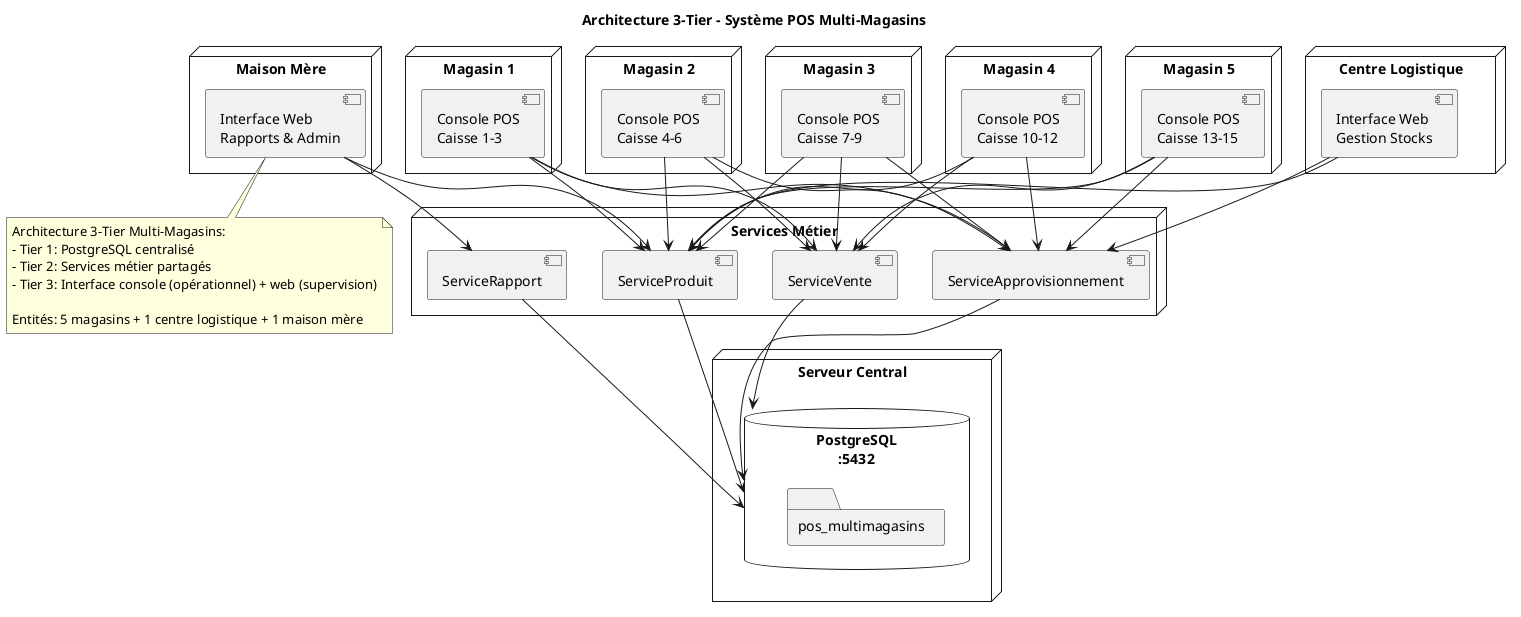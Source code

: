 @startuml
title Architecture 3-Tier - Système POS Multi-Magasins

' Tier 1 - Base de données centralisée
node "Serveur Central" {
  database "PostgreSQL\n:5432" as DB {
    folder "pos_multimagasins" as schema
}
}

' Tier 2 - Services métier (logique)
node "Services Métier" {
  component "ServiceProduit" as SP
  component "ServiceVente" as SV
  component "ServiceApprovisionnement" as SA
  component "ServiceRapport" as SR
}

' Tier 3 - Interfaces utilisateur (présentation)
' Magasins avec interface console
node "Magasin 1" {
  component "Console POS\nCaisse 1-3" as M1
}

node "Magasin 2" {
  component "Console POS\nCaisse 4-6" as M2
}

node "Magasin 3" {
  component "Console POS\nCaisse 7-9" as M3
}

node "Magasin 4" {
  component "Console POS\nCaisse 10-12" as M4
}

node "Magasin 5" {
  component "Console POS\nCaisse 13-15" as M5
}

' Centre logistique avec interface web
node "Centre Logistique" {
  component "Interface Web\nGestion Stocks" as CL
}

' Maison mère avec interface web
node "Maison Mère" {
  component "Interface Web\nRapports & Admin" as MM
}

' Connexions Tier 3 → Tier 2
M1 --> SP
M1 --> SV
M1 --> SA
M2 --> SP
M2 --> SV
M2 --> SA
M3 --> SP
M3 --> SV
M3 --> SA
M4 --> SP
M4 --> SV
M4 --> SA
M5 --> SP
M5 --> SV
M5 --> SA

CL --> SA
CL --> SP
MM --> SR
MM --> SP

' Connexions Tier 2 → Tier 1
SP --> DB
SV --> DB
SA --> DB
SR --> DB

note bottom
  Architecture 3-Tier Multi-Magasins:
  - Tier 1: PostgreSQL centralisé
  - Tier 2: Services métier partagés
  - Tier 3: Interface console (opérationnel) + web (supervision)
  
  Entités: 5 magasins + 1 centre logistique + 1 maison mère
end note

@enduml
